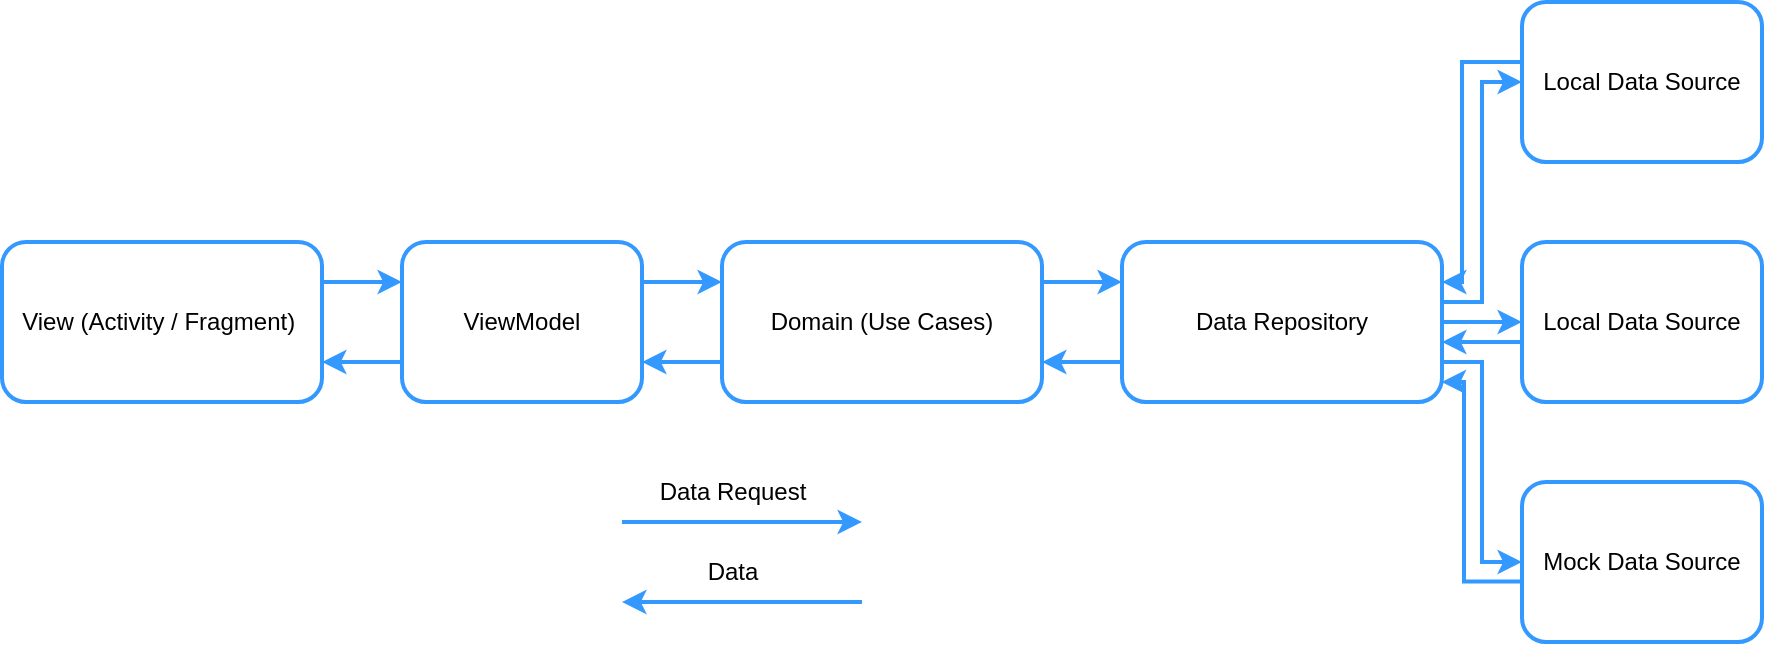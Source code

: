 <mxfile version="23.1.5" type="github">
  <diagram name="第 1 页" id="eKyRe6SOPhKilKRQRgve">
    <mxGraphModel dx="320" dy="1622" grid="1" gridSize="10" guides="1" tooltips="1" connect="1" arrows="1" fold="1" page="1" pageScale="1" pageWidth="1169" pageHeight="827" math="0" shadow="0">
      <root>
        <mxCell id="0" />
        <mxCell id="1" parent="0" />
        <mxCell id="fRh1y4jtjNnF4a1EaSi8-22" style="edgeStyle=orthogonalEdgeStyle;rounded=0;orthogonalLoop=1;jettySize=auto;html=1;exitX=1;exitY=0.25;exitDx=0;exitDy=0;entryX=0;entryY=0.25;entryDx=0;entryDy=0;strokeColor=#3399FF;strokeWidth=2;" edge="1" parent="1" source="fRh1y4jtjNnF4a1EaSi8-1" target="fRh1y4jtjNnF4a1EaSi8-2">
          <mxGeometry relative="1" as="geometry" />
        </mxCell>
        <mxCell id="fRh1y4jtjNnF4a1EaSi8-1" value="View (Activity / Fragment)&amp;nbsp;" style="rounded=1;whiteSpace=wrap;html=1;strokeColor=#3399FF;strokeWidth=2;" vertex="1" parent="1">
          <mxGeometry x="40" y="120" width="160" height="80" as="geometry" />
        </mxCell>
        <mxCell id="fRh1y4jtjNnF4a1EaSi8-20" style="edgeStyle=orthogonalEdgeStyle;rounded=0;orthogonalLoop=1;jettySize=auto;html=1;exitX=1;exitY=0.25;exitDx=0;exitDy=0;entryX=0;entryY=0.25;entryDx=0;entryDy=0;strokeColor=#3399FF;strokeWidth=2;" edge="1" parent="1" source="fRh1y4jtjNnF4a1EaSi8-2" target="fRh1y4jtjNnF4a1EaSi8-3">
          <mxGeometry relative="1" as="geometry" />
        </mxCell>
        <mxCell id="fRh1y4jtjNnF4a1EaSi8-23" style="edgeStyle=orthogonalEdgeStyle;rounded=0;orthogonalLoop=1;jettySize=auto;html=1;exitX=0;exitY=0.75;exitDx=0;exitDy=0;entryX=1;entryY=0.75;entryDx=0;entryDy=0;strokeColor=#3399FF;strokeWidth=2;" edge="1" parent="1" source="fRh1y4jtjNnF4a1EaSi8-2" target="fRh1y4jtjNnF4a1EaSi8-1">
          <mxGeometry relative="1" as="geometry" />
        </mxCell>
        <mxCell id="fRh1y4jtjNnF4a1EaSi8-2" value="ViewModel" style="rounded=1;whiteSpace=wrap;html=1;strokeColor=#3399FF;strokeWidth=2;" vertex="1" parent="1">
          <mxGeometry x="240" y="120" width="120" height="80" as="geometry" />
        </mxCell>
        <mxCell id="fRh1y4jtjNnF4a1EaSi8-17" style="edgeStyle=orthogonalEdgeStyle;rounded=0;orthogonalLoop=1;jettySize=auto;html=1;exitX=1;exitY=0.25;exitDx=0;exitDy=0;entryX=0;entryY=0.25;entryDx=0;entryDy=0;strokeColor=#3399FF;strokeWidth=2;" edge="1" parent="1" source="fRh1y4jtjNnF4a1EaSi8-3" target="fRh1y4jtjNnF4a1EaSi8-4">
          <mxGeometry relative="1" as="geometry" />
        </mxCell>
        <mxCell id="fRh1y4jtjNnF4a1EaSi8-21" style="edgeStyle=orthogonalEdgeStyle;rounded=0;orthogonalLoop=1;jettySize=auto;html=1;exitX=0;exitY=0.75;exitDx=0;exitDy=0;entryX=1;entryY=0.75;entryDx=0;entryDy=0;strokeColor=#3399FF;strokeWidth=2;" edge="1" parent="1" source="fRh1y4jtjNnF4a1EaSi8-3" target="fRh1y4jtjNnF4a1EaSi8-2">
          <mxGeometry relative="1" as="geometry" />
        </mxCell>
        <mxCell id="fRh1y4jtjNnF4a1EaSi8-3" value="Domain (Use Cases)" style="rounded=1;whiteSpace=wrap;html=1;strokeColor=#3399FF;strokeWidth=2;" vertex="1" parent="1">
          <mxGeometry x="400" y="120" width="160" height="80" as="geometry" />
        </mxCell>
        <mxCell id="fRh1y4jtjNnF4a1EaSi8-11" style="edgeStyle=orthogonalEdgeStyle;rounded=0;orthogonalLoop=1;jettySize=auto;html=1;exitX=1;exitY=0.5;exitDx=0;exitDy=0;entryX=0;entryY=0.5;entryDx=0;entryDy=0;strokeColor=#3399FF;strokeWidth=2;" edge="1" parent="1" source="fRh1y4jtjNnF4a1EaSi8-4" target="fRh1y4jtjNnF4a1EaSi8-5">
          <mxGeometry relative="1" as="geometry">
            <Array as="points">
              <mxPoint x="760" y="150" />
              <mxPoint x="780" y="150" />
              <mxPoint x="780" y="40" />
            </Array>
          </mxGeometry>
        </mxCell>
        <mxCell id="fRh1y4jtjNnF4a1EaSi8-13" style="edgeStyle=orthogonalEdgeStyle;rounded=0;orthogonalLoop=1;jettySize=auto;html=1;exitX=1;exitY=0.5;exitDx=0;exitDy=0;entryX=0;entryY=0.5;entryDx=0;entryDy=0;strokeColor=#3399FF;strokeWidth=2;" edge="1" parent="1" source="fRh1y4jtjNnF4a1EaSi8-4" target="fRh1y4jtjNnF4a1EaSi8-6">
          <mxGeometry relative="1" as="geometry" />
        </mxCell>
        <mxCell id="fRh1y4jtjNnF4a1EaSi8-15" style="edgeStyle=orthogonalEdgeStyle;rounded=0;orthogonalLoop=1;jettySize=auto;html=1;exitX=1;exitY=0.75;exitDx=0;exitDy=0;entryX=0;entryY=0.5;entryDx=0;entryDy=0;strokeColor=#3399FF;strokeWidth=2;" edge="1" parent="1" source="fRh1y4jtjNnF4a1EaSi8-4" target="fRh1y4jtjNnF4a1EaSi8-7">
          <mxGeometry relative="1" as="geometry">
            <Array as="points">
              <mxPoint x="780" y="180" />
              <mxPoint x="780" y="280" />
            </Array>
          </mxGeometry>
        </mxCell>
        <mxCell id="fRh1y4jtjNnF4a1EaSi8-18" style="edgeStyle=orthogonalEdgeStyle;rounded=0;orthogonalLoop=1;jettySize=auto;html=1;exitX=0;exitY=0.75;exitDx=0;exitDy=0;entryX=1;entryY=0.75;entryDx=0;entryDy=0;strokeColor=#3399FF;strokeWidth=2;" edge="1" parent="1" source="fRh1y4jtjNnF4a1EaSi8-4" target="fRh1y4jtjNnF4a1EaSi8-3">
          <mxGeometry relative="1" as="geometry" />
        </mxCell>
        <mxCell id="fRh1y4jtjNnF4a1EaSi8-4" value="Data Repository" style="rounded=1;whiteSpace=wrap;html=1;strokeColor=#3399FF;strokeWidth=2;" vertex="1" parent="1">
          <mxGeometry x="600" y="120" width="160" height="80" as="geometry" />
        </mxCell>
        <mxCell id="fRh1y4jtjNnF4a1EaSi8-10" style="edgeStyle=orthogonalEdgeStyle;rounded=0;orthogonalLoop=1;jettySize=auto;html=1;exitX=0;exitY=0.25;exitDx=0;exitDy=0;entryX=1;entryY=0.25;entryDx=0;entryDy=0;strokeColor=#3399FF;strokeWidth=2;" edge="1" parent="1" source="fRh1y4jtjNnF4a1EaSi8-5" target="fRh1y4jtjNnF4a1EaSi8-4">
          <mxGeometry relative="1" as="geometry">
            <Array as="points">
              <mxPoint x="810" y="30" />
              <mxPoint x="770" y="30" />
              <mxPoint x="770" y="140" />
            </Array>
          </mxGeometry>
        </mxCell>
        <mxCell id="fRh1y4jtjNnF4a1EaSi8-5" value="Local Data Source" style="rounded=1;whiteSpace=wrap;html=1;strokeColor=#3399FF;strokeWidth=2;" vertex="1" parent="1">
          <mxGeometry x="800" width="120" height="80" as="geometry" />
        </mxCell>
        <mxCell id="fRh1y4jtjNnF4a1EaSi8-14" style="edgeStyle=orthogonalEdgeStyle;rounded=0;orthogonalLoop=1;jettySize=auto;html=1;exitX=0.003;exitY=0.625;exitDx=0;exitDy=0;exitPerimeter=0;strokeColor=#3399FF;strokeWidth=2;" edge="1" parent="1" source="fRh1y4jtjNnF4a1EaSi8-6">
          <mxGeometry relative="1" as="geometry">
            <mxPoint x="760" y="170" as="targetPoint" />
            <Array as="points" />
          </mxGeometry>
        </mxCell>
        <mxCell id="fRh1y4jtjNnF4a1EaSi8-6" value="Local Data Source" style="rounded=1;whiteSpace=wrap;html=1;strokeColor=#3399FF;strokeWidth=2;" vertex="1" parent="1">
          <mxGeometry x="800" y="120" width="120" height="80" as="geometry" />
        </mxCell>
        <mxCell id="fRh1y4jtjNnF4a1EaSi8-7" value="Mock Data Source" style="rounded=1;whiteSpace=wrap;html=1;strokeColor=#3399FF;strokeWidth=2;" vertex="1" parent="1">
          <mxGeometry x="800" y="240" width="120" height="80" as="geometry" />
        </mxCell>
        <mxCell id="fRh1y4jtjNnF4a1EaSi8-16" style="edgeStyle=orthogonalEdgeStyle;rounded=0;orthogonalLoop=1;jettySize=auto;html=1;exitX=-0.001;exitY=0.622;exitDx=0;exitDy=0;entryX=0.999;entryY=0.863;entryDx=0;entryDy=0;entryPerimeter=0;exitPerimeter=0;strokeColor=#3399FF;strokeWidth=2;" edge="1" parent="1" source="fRh1y4jtjNnF4a1EaSi8-7" target="fRh1y4jtjNnF4a1EaSi8-4">
          <mxGeometry relative="1" as="geometry">
            <mxPoint x="810" y="296" as="sourcePoint" />
            <mxPoint x="770" y="190" as="targetPoint" />
            <Array as="points">
              <mxPoint x="771" y="290" />
              <mxPoint x="771" y="190" />
              <mxPoint x="760" y="190" />
            </Array>
          </mxGeometry>
        </mxCell>
        <mxCell id="fRh1y4jtjNnF4a1EaSi8-33" value="" style="group" vertex="1" connectable="0" parent="1">
          <mxGeometry x="350" y="230" width="120" height="70" as="geometry" />
        </mxCell>
        <mxCell id="fRh1y4jtjNnF4a1EaSi8-25" value="" style="endArrow=classic;html=1;rounded=0;strokeColor=#3399FF;strokeWidth=2;" edge="1" parent="fRh1y4jtjNnF4a1EaSi8-33">
          <mxGeometry width="50" height="50" relative="1" as="geometry">
            <mxPoint y="30" as="sourcePoint" />
            <mxPoint x="120" y="30" as="targetPoint" />
          </mxGeometry>
        </mxCell>
        <mxCell id="fRh1y4jtjNnF4a1EaSi8-26" value="" style="endArrow=classic;html=1;rounded=0;strokeColor=#3399FF;strokeWidth=2;" edge="1" parent="fRh1y4jtjNnF4a1EaSi8-33">
          <mxGeometry width="50" height="50" relative="1" as="geometry">
            <mxPoint x="120" y="70" as="sourcePoint" />
            <mxPoint y="70" as="targetPoint" />
          </mxGeometry>
        </mxCell>
        <mxCell id="fRh1y4jtjNnF4a1EaSi8-28" value="Data" style="text;html=1;align=center;verticalAlign=middle;resizable=0;points=[];autosize=1;strokeColor=none;strokeWidth=2;" vertex="1" parent="fRh1y4jtjNnF4a1EaSi8-33">
          <mxGeometry x="30" y="40" width="50" height="30" as="geometry" />
        </mxCell>
        <mxCell id="fRh1y4jtjNnF4a1EaSi8-32" value="Data Request" style="text;html=1;align=center;verticalAlign=middle;resizable=0;points=[];autosize=1;strokeColor=none;strokeWidth=2;" vertex="1" parent="fRh1y4jtjNnF4a1EaSi8-33">
          <mxGeometry x="5" width="100" height="30" as="geometry" />
        </mxCell>
      </root>
    </mxGraphModel>
  </diagram>
</mxfile>
